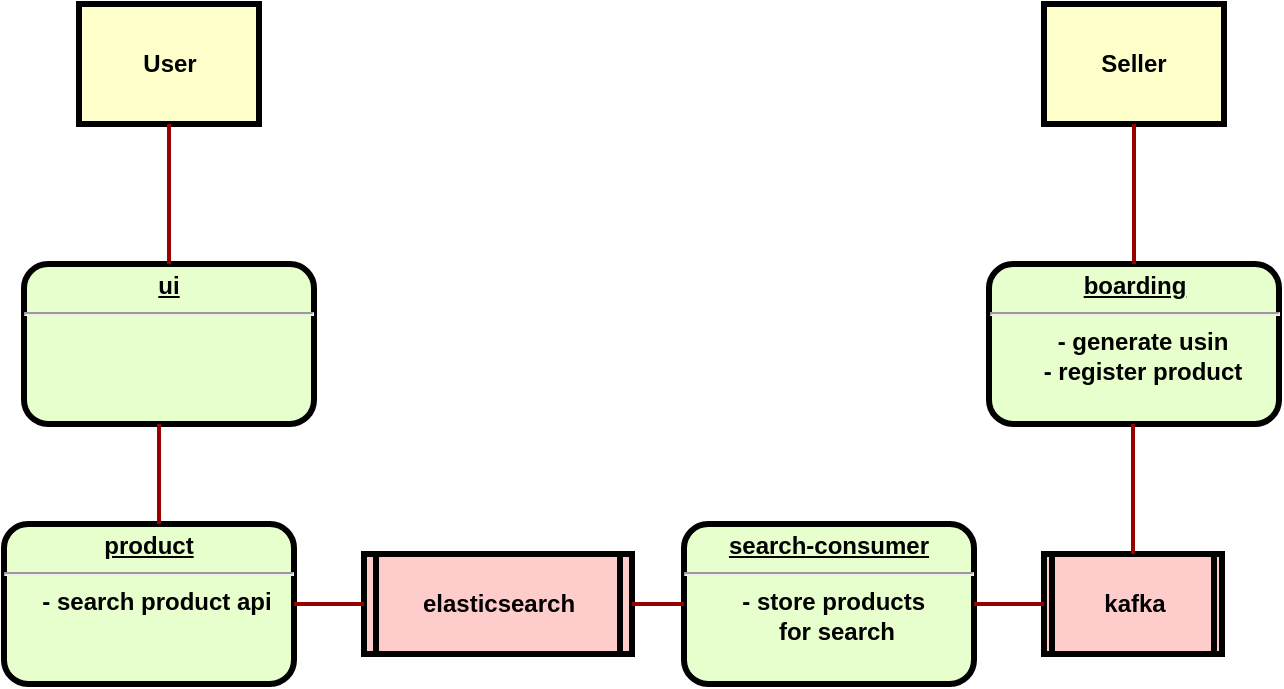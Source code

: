 <mxfile version="15.5.0" type="device"><diagram name="Page-1" id="c7558073-3199-34d8-9f00-42111426c3f3"><mxGraphModel dx="946" dy="564" grid="1" gridSize="10" guides="1" tooltips="1" connect="1" arrows="1" fold="1" page="1" pageScale="1" pageWidth="826" pageHeight="1169" background="none" math="0" shadow="0"><root><mxCell id="0"/><mxCell id="1" parent="0"/><mxCell id="ZiMWVM35YU6PNQnazhYd-96" value="Seller" style="whiteSpace=wrap;align=center;verticalAlign=middle;fontStyle=1;strokeWidth=3;fillColor=#FFFFCC" vertex="1" parent="1"><mxGeometry x="570.0" y="40" width="90" height="60" as="geometry"/></mxCell><mxCell id="ZiMWVM35YU6PNQnazhYd-97" value="&lt;p style=&quot;margin: 0px ; margin-top: 4px ; text-align: center ; text-decoration: underline&quot;&gt;boarding&lt;/p&gt;&lt;hr&gt;&lt;p style=&quot;margin: 0px ; margin-left: 8px&quot;&gt;- generate usin&lt;/p&gt;&lt;p style=&quot;margin: 0px ; margin-left: 8px&quot;&gt;- register product&lt;/p&gt;" style="verticalAlign=middle;align=center;overflow=fill;fontSize=12;fontFamily=Helvetica;html=1;rounded=1;fontStyle=1;strokeWidth=3;fillColor=#E6FFCC" vertex="1" parent="1"><mxGeometry x="542.5" y="170" width="145" height="80" as="geometry"/></mxCell><mxCell id="ZiMWVM35YU6PNQnazhYd-99" value="" style="edgeStyle=elbowEdgeStyle;elbow=horizontal;strokeColor=#990000;strokeWidth=2;endArrow=none;endFill=0;" edge="1" parent="1" source="ZiMWVM35YU6PNQnazhYd-96" target="ZiMWVM35YU6PNQnazhYd-97"><mxGeometry width="100" height="100" relative="1" as="geometry"><mxPoint x="604.5" y="360" as="sourcePoint"/><mxPoint x="604.5" y="310" as="targetPoint"/></mxGeometry></mxCell><mxCell id="ZiMWVM35YU6PNQnazhYd-100" value="kafka" style="shape=process;whiteSpace=wrap;align=center;verticalAlign=middle;size=0.048;fontStyle=1;strokeWidth=3;fillColor=#FFCCCC" vertex="1" parent="1"><mxGeometry x="570" y="315" width="89" height="50" as="geometry"/></mxCell><mxCell id="ZiMWVM35YU6PNQnazhYd-101" value="" style="edgeStyle=elbowEdgeStyle;elbow=horizontal;strokeColor=#990000;strokeWidth=2;endArrow=none;endFill=0;" edge="1" parent="1" source="ZiMWVM35YU6PNQnazhYd-97" target="ZiMWVM35YU6PNQnazhYd-100"><mxGeometry width="100" height="100" relative="1" as="geometry"><mxPoint x="651" y="430" as="sourcePoint"/><mxPoint x="580" y="430" as="targetPoint"/></mxGeometry></mxCell><mxCell id="ZiMWVM35YU6PNQnazhYd-102" value="&lt;p style=&quot;margin: 0px ; margin-top: 4px ; text-align: center ; text-decoration: underline&quot;&gt;search-consumer&lt;/p&gt;&lt;hr&gt;&lt;p style=&quot;margin: 0px ; margin-left: 8px&quot;&gt;- store products&amp;nbsp;&lt;/p&gt;&lt;p style=&quot;margin: 0px ; margin-left: 8px&quot;&gt;for search&lt;/p&gt;&lt;p style=&quot;margin: 0px ; margin-left: 8px&quot;&gt;&lt;br&gt;&lt;/p&gt;" style="verticalAlign=middle;align=center;overflow=fill;fontSize=12;fontFamily=Helvetica;html=1;rounded=1;fontStyle=1;strokeWidth=3;fillColor=#E6FFCC" vertex="1" parent="1"><mxGeometry x="390" y="300" width="145" height="80" as="geometry"/></mxCell><mxCell id="ZiMWVM35YU6PNQnazhYd-103" value="" style="edgeStyle=elbowEdgeStyle;elbow=horizontal;strokeColor=#990000;strokeWidth=2;endArrow=none;endFill=0;" edge="1" parent="1" source="ZiMWVM35YU6PNQnazhYd-100" target="ZiMWVM35YU6PNQnazhYd-102"><mxGeometry width="100" height="100" relative="1" as="geometry"><mxPoint x="435" y="430" as="sourcePoint"/><mxPoint x="365" y="430" as="targetPoint"/></mxGeometry></mxCell><mxCell id="ZiMWVM35YU6PNQnazhYd-104" value="elasticsearch" style="shape=process;whiteSpace=wrap;align=center;verticalAlign=middle;size=0.048;fontStyle=1;strokeWidth=3;fillColor=#FFCCCC" vertex="1" parent="1"><mxGeometry x="230" y="315" width="134" height="50" as="geometry"/></mxCell><mxCell id="ZiMWVM35YU6PNQnazhYd-105" value="" style="edgeStyle=elbowEdgeStyle;elbow=horizontal;strokeColor=#990000;strokeWidth=2;endArrow=none;endFill=0;" edge="1" parent="1" source="ZiMWVM35YU6PNQnazhYd-102" target="ZiMWVM35YU6PNQnazhYd-104"><mxGeometry width="100" height="100" relative="1" as="geometry"><mxPoint x="483" y="460" as="sourcePoint"/><mxPoint x="483" y="390" as="targetPoint"/></mxGeometry></mxCell><mxCell id="ZiMWVM35YU6PNQnazhYd-106" value="&lt;p style=&quot;margin: 0px ; margin-top: 4px ; text-align: center ; text-decoration: underline&quot;&gt;product&lt;/p&gt;&lt;hr&gt;&lt;p style=&quot;margin: 0px ; margin-left: 8px&quot;&gt;- search product api&lt;/p&gt;&lt;p style=&quot;margin: 0px ; margin-left: 8px&quot;&gt;&lt;br&gt;&lt;/p&gt;" style="verticalAlign=middle;align=center;overflow=fill;fontSize=12;fontFamily=Helvetica;html=1;rounded=1;fontStyle=1;strokeWidth=3;fillColor=#E6FFCC" vertex="1" parent="1"><mxGeometry x="50" y="300" width="145" height="80" as="geometry"/></mxCell><mxCell id="ZiMWVM35YU6PNQnazhYd-107" value="" style="edgeStyle=elbowEdgeStyle;elbow=horizontal;strokeColor=#990000;strokeWidth=2;endArrow=none;endFill=0;" edge="1" parent="1" source="ZiMWVM35YU6PNQnazhYd-104" target="ZiMWVM35YU6PNQnazhYd-106"><mxGeometry width="100" height="100" relative="1" as="geometry"><mxPoint x="483" y="460" as="sourcePoint"/><mxPoint x="483" y="390" as="targetPoint"/></mxGeometry></mxCell><mxCell id="ZiMWVM35YU6PNQnazhYd-108" value="&lt;p style=&quot;margin: 0px ; margin-top: 4px ; text-align: center ; text-decoration: underline&quot;&gt;ui&lt;/p&gt;&lt;hr&gt;&lt;p style=&quot;margin: 0px ; margin-left: 8px&quot;&gt;&lt;br&gt;&lt;/p&gt;" style="verticalAlign=middle;align=center;overflow=fill;fontSize=12;fontFamily=Helvetica;html=1;rounded=1;fontStyle=1;strokeWidth=3;fillColor=#E6FFCC" vertex="1" parent="1"><mxGeometry x="60" y="170" width="145" height="80" as="geometry"/></mxCell><mxCell id="ZiMWVM35YU6PNQnazhYd-109" value="" style="edgeStyle=elbowEdgeStyle;elbow=horizontal;strokeColor=#990000;strokeWidth=2;endArrow=none;endFill=0;" edge="1" parent="1" source="ZiMWVM35YU6PNQnazhYd-106" target="ZiMWVM35YU6PNQnazhYd-108"><mxGeometry width="100" height="100" relative="1" as="geometry"><mxPoint x="226" y="350" as="sourcePoint"/><mxPoint x="171" y="350" as="targetPoint"/></mxGeometry></mxCell><mxCell id="ZiMWVM35YU6PNQnazhYd-110" value="User" style="whiteSpace=wrap;align=center;verticalAlign=middle;fontStyle=1;strokeWidth=3;fillColor=#FFFFCC" vertex="1" parent="1"><mxGeometry x="87.5" y="40" width="90" height="60" as="geometry"/></mxCell><mxCell id="ZiMWVM35YU6PNQnazhYd-111" value="" style="edgeStyle=elbowEdgeStyle;elbow=horizontal;strokeColor=#990000;strokeWidth=2;endArrow=none;endFill=0;" edge="1" parent="1" source="ZiMWVM35YU6PNQnazhYd-108" target="ZiMWVM35YU6PNQnazhYd-110"><mxGeometry width="100" height="100" relative="1" as="geometry"><mxPoint x="133" y="390" as="sourcePoint"/><mxPoint x="133" y="450" as="targetPoint"/></mxGeometry></mxCell></root></mxGraphModel></diagram></mxfile>